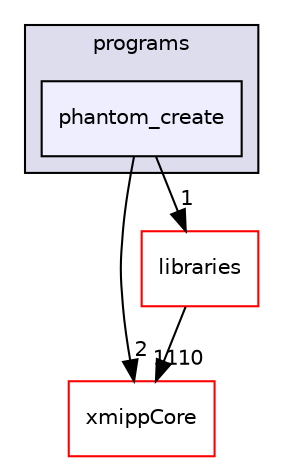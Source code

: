 digraph "xmipp/applications/programs/phantom_create" {
  compound=true
  node [ fontsize="10", fontname="Helvetica"];
  edge [ labelfontsize="10", labelfontname="Helvetica"];
  subgraph clusterdir_592b16dc4070b933e5655da2b0d20bbb {
    graph [ bgcolor="#ddddee", pencolor="black", label="programs" fontname="Helvetica", fontsize="10", URL="dir_592b16dc4070b933e5655da2b0d20bbb.html"]
  dir_a51f7384125f488ee877d3767c050a66 [shape=box, label="phantom_create", style="filled", fillcolor="#eeeeff", pencolor="black", URL="dir_a51f7384125f488ee877d3767c050a66.html"];
  }
  dir_ce4d0d8fc85c2c70612466225bfce71d [shape=box label="xmippCore" fillcolor="white" style="filled" color="red" URL="dir_ce4d0d8fc85c2c70612466225bfce71d.html"];
  dir_29dba3f3840f20df3b04d1972e99046b [shape=box label="libraries" fillcolor="white" style="filled" color="red" URL="dir_29dba3f3840f20df3b04d1972e99046b.html"];
  dir_a51f7384125f488ee877d3767c050a66->dir_ce4d0d8fc85c2c70612466225bfce71d [headlabel="2", labeldistance=1.5 headhref="dir_000188_000271.html"];
  dir_a51f7384125f488ee877d3767c050a66->dir_29dba3f3840f20df3b04d1972e99046b [headlabel="1", labeldistance=1.5 headhref="dir_000188_000027.html"];
  dir_29dba3f3840f20df3b04d1972e99046b->dir_ce4d0d8fc85c2c70612466225bfce71d [headlabel="1110", labeldistance=1.5 headhref="dir_000027_000271.html"];
}
